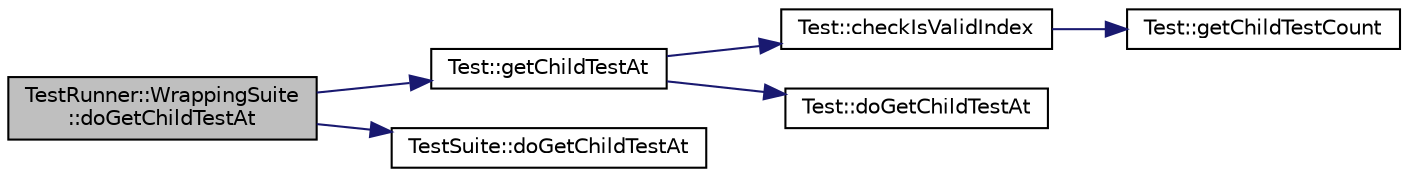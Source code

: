 digraph "TestRunner::WrappingSuite::doGetChildTestAt"
{
  edge [fontname="Helvetica",fontsize="10",labelfontname="Helvetica",labelfontsize="10"];
  node [fontname="Helvetica",fontsize="10",shape=record];
  rankdir="LR";
  Node1 [label="TestRunner::WrappingSuite\l::doGetChildTestAt",height=0.2,width=0.4,color="black", fillcolor="grey75", style="filled", fontcolor="black"];
  Node1 -> Node2 [color="midnightblue",fontsize="10",style="solid",fontname="Helvetica"];
  Node2 [label="Test::getChildTestAt",height=0.2,width=0.4,color="black", fillcolor="white", style="filled",URL="$class_test.html#a5311b8b24ec3d92f749272f5c642d42f",tooltip="Returns the child test of the specified index. "];
  Node2 -> Node3 [color="midnightblue",fontsize="10",style="solid",fontname="Helvetica"];
  Node3 [label="Test::checkIsValidIndex",height=0.2,width=0.4,color="black", fillcolor="white", style="filled",URL="$class_test.html#a74f13006fbb12c41bf4afaf1f232b284"];
  Node3 -> Node4 [color="midnightblue",fontsize="10",style="solid",fontname="Helvetica"];
  Node4 [label="Test::getChildTestCount",height=0.2,width=0.4,color="black", fillcolor="white", style="filled",URL="$class_test.html#a7aaab95037b7222573471074c56df85b",tooltip="Returns the number of direct child of the test. "];
  Node2 -> Node5 [color="midnightblue",fontsize="10",style="solid",fontname="Helvetica"];
  Node5 [label="Test::doGetChildTestAt",height=0.2,width=0.4,color="black", fillcolor="white", style="filled",URL="$class_test.html#a5c2ca854987799dca293ba78689bf64d",tooltip="Returns the child test of the specified valid index. "];
  Node1 -> Node6 [color="midnightblue",fontsize="10",style="solid",fontname="Helvetica"];
  Node6 [label="TestSuite::doGetChildTestAt",height=0.2,width=0.4,color="black", fillcolor="white", style="filled",URL="$class_test_suite.html#a5fcd9a9720fb6ad14f46f31d6a7ce906",tooltip="Returns the child test of the specified valid index. "];
}
